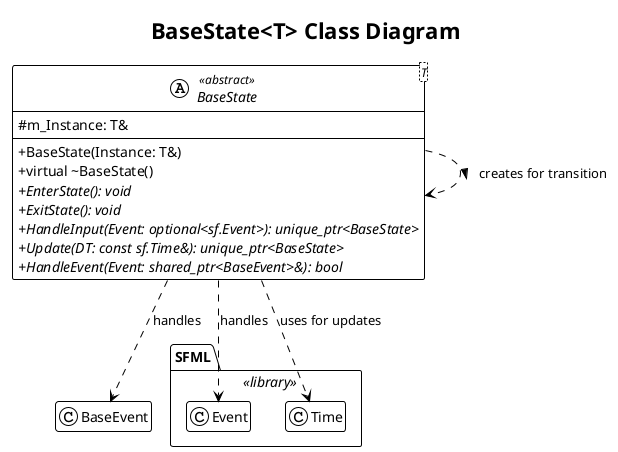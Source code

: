 @startuml
!theme plain
title BaseState<T> Class Diagram

' Settings for better readability
skinparam classAttributeIconSize 0
hide empty members

' --- External Dependencies ---
package SFML <<library>> {
    class Event
    class Time
}

class BaseEvent

' --- The Abstract BaseState Class ---
abstract class BaseState <T> <<abstract>> {
    # m_Instance: T&
    --
    + BaseState(Instance: T&)
    + virtual ~BaseState()
    + {abstract} EnterState(): void
    + {abstract} ExitState(): void
    + {abstract} HandleInput(Event: optional<sf.Event>): unique_ptr<BaseState>
    + {abstract} Update(DT: const sf.Time&): unique_ptr<BaseState>
    + {abstract} HandleEvent(Event: shared_ptr<BaseEvent>&): bool
}

' A state can create a new state to transition to. This is a key part of the pattern.
BaseState ..> BaseState : creates for transition >

' Dependencies on external types
BaseState ..> SFML.Event : handles
BaseState ..> SFML.Time : uses for updates
BaseState ..> BaseEvent : handles

@enduml
